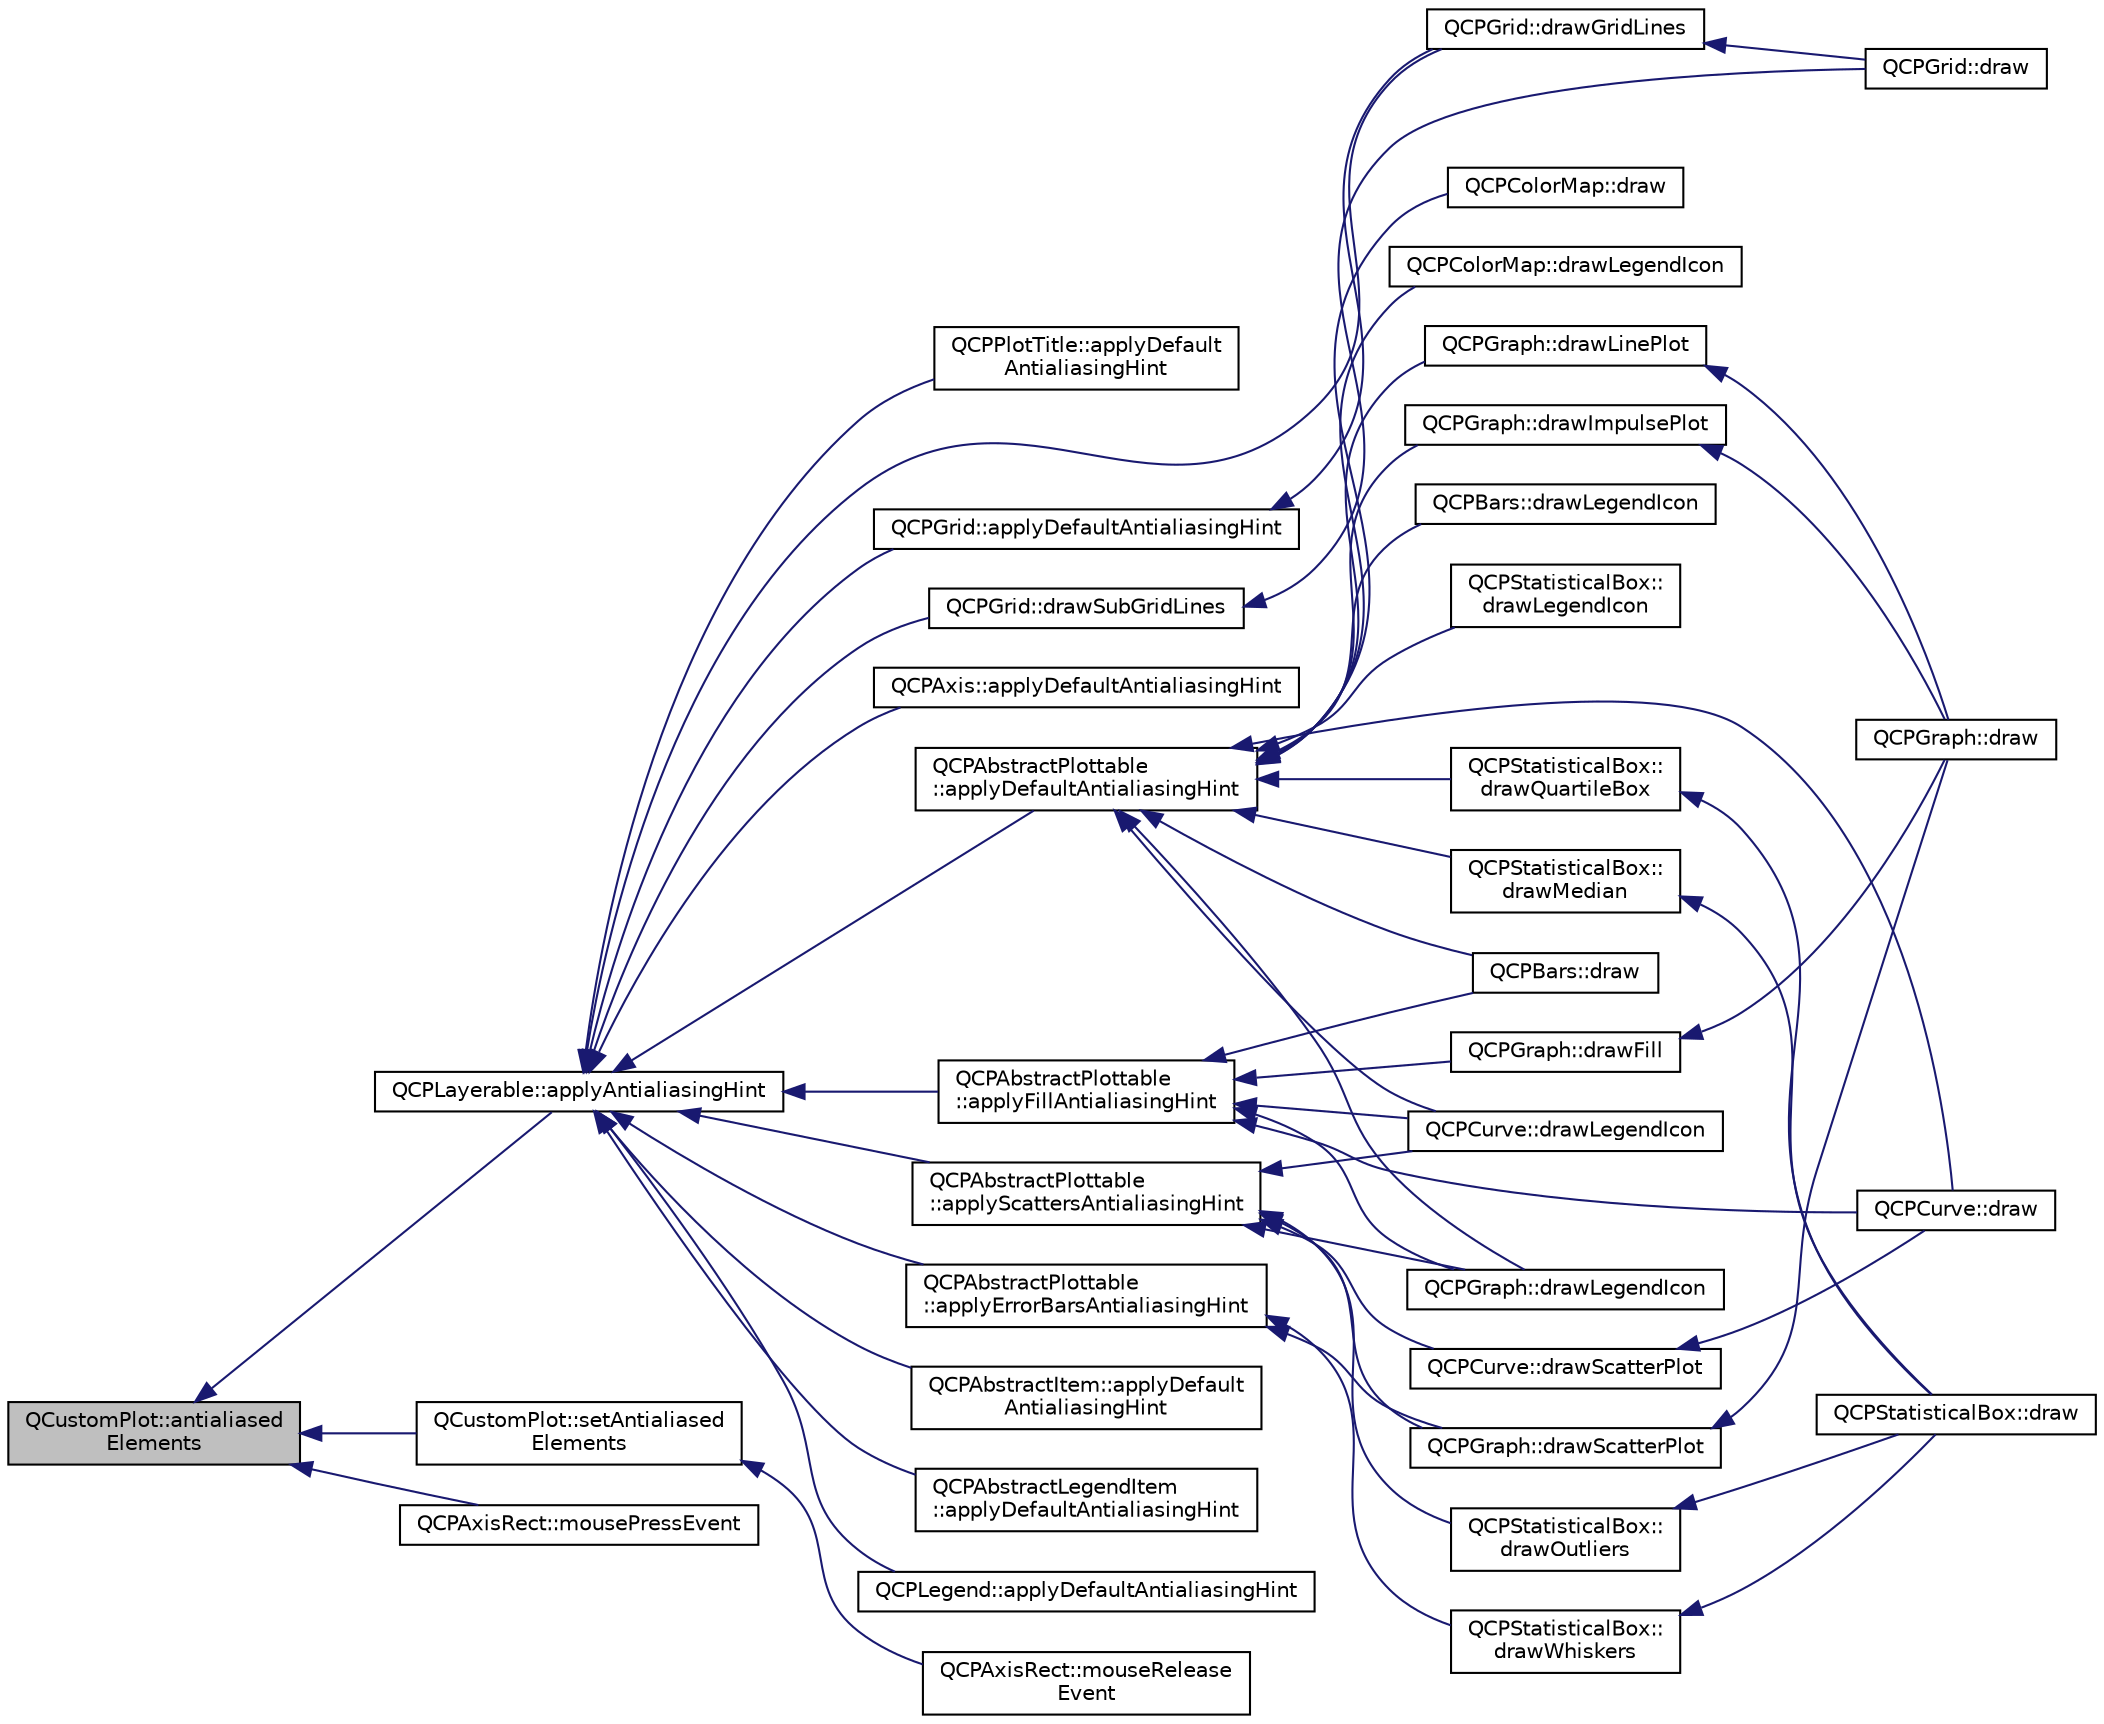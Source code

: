 digraph "QCustomPlot::antialiasedElements"
{
  edge [fontname="Helvetica",fontsize="10",labelfontname="Helvetica",labelfontsize="10"];
  node [fontname="Helvetica",fontsize="10",shape=record];
  rankdir="LR";
  Node124 [label="QCustomPlot::antialiased\lElements",height=0.2,width=0.4,color="black", fillcolor="grey75", style="filled", fontcolor="black"];
  Node124 -> Node125 [dir="back",color="midnightblue",fontsize="10",style="solid",fontname="Helvetica"];
  Node125 [label="QCPLayerable::applyAntialiasingHint",height=0.2,width=0.4,color="black", fillcolor="white", style="filled",URL="$d6/d4d/class_q_c_p_layerable.html#acb663e375d2d36dc5c55021ee5a2119b"];
  Node125 -> Node126 [dir="back",color="midnightblue",fontsize="10",style="solid",fontname="Helvetica"];
  Node126 [label="QCPGrid::applyDefaultAntialiasingHint",height=0.2,width=0.4,color="black", fillcolor="white", style="filled",URL="$d2/ddb/class_q_c_p_grid.html#ac5d2c0a3b6212ce1c2c19f5a6df586e5"];
  Node126 -> Node127 [dir="back",color="midnightblue",fontsize="10",style="solid",fontname="Helvetica"];
  Node127 [label="QCPGrid::drawGridLines",height=0.2,width=0.4,color="black", fillcolor="white", style="filled",URL="$d2/ddb/class_q_c_p_grid.html#aee4e95d54acabbe298d6dda0dd86c0a4"];
  Node127 -> Node128 [dir="back",color="midnightblue",fontsize="10",style="solid",fontname="Helvetica"];
  Node128 [label="QCPGrid::draw",height=0.2,width=0.4,color="black", fillcolor="white", style="filled",URL="$d2/ddb/class_q_c_p_grid.html#ad009c23f96078616aa4f66a750974b23"];
  Node125 -> Node127 [dir="back",color="midnightblue",fontsize="10",style="solid",fontname="Helvetica"];
  Node125 -> Node129 [dir="back",color="midnightblue",fontsize="10",style="solid",fontname="Helvetica"];
  Node129 [label="QCPGrid::drawSubGridLines",height=0.2,width=0.4,color="black", fillcolor="white", style="filled",URL="$d2/ddb/class_q_c_p_grid.html#a751ce8aef815bcc9193432a30c8b6b6e"];
  Node129 -> Node128 [dir="back",color="midnightblue",fontsize="10",style="solid",fontname="Helvetica"];
  Node125 -> Node130 [dir="back",color="midnightblue",fontsize="10",style="solid",fontname="Helvetica"];
  Node130 [label="QCPAxis::applyDefaultAntialiasingHint",height=0.2,width=0.4,color="black", fillcolor="white", style="filled",URL="$d2/deb/class_q_c_p_axis.html#a427f3de3369a8691ffece384437f0c7a"];
  Node125 -> Node131 [dir="back",color="midnightblue",fontsize="10",style="solid",fontname="Helvetica"];
  Node131 [label="QCPAbstractPlottable\l::applyDefaultAntialiasingHint",height=0.2,width=0.4,color="black", fillcolor="white", style="filled",URL="$d4/d89/class_q_c_p_abstract_plottable.html#a59a80773c5cefc05a0646ac8e1149ed5"];
  Node131 -> Node132 [dir="back",color="midnightblue",fontsize="10",style="solid",fontname="Helvetica"];
  Node132 [label="QCPGraph::drawLegendIcon",height=0.2,width=0.4,color="black", fillcolor="white", style="filled",URL="$d2/d4c/class_q_c_p_graph.html#ae962caca309faae29ce0988d0d0eff4b"];
  Node131 -> Node133 [dir="back",color="midnightblue",fontsize="10",style="solid",fontname="Helvetica"];
  Node133 [label="QCPGraph::drawLinePlot",height=0.2,width=0.4,color="black", fillcolor="white", style="filled",URL="$d2/d4c/class_q_c_p_graph.html#af460db06d4d6466806721fe101f512e3"];
  Node133 -> Node134 [dir="back",color="midnightblue",fontsize="10",style="solid",fontname="Helvetica"];
  Node134 [label="QCPGraph::draw",height=0.2,width=0.4,color="black", fillcolor="white", style="filled",URL="$d2/d4c/class_q_c_p_graph.html#a659218cc62c2a7786213d9dd429c1c8d"];
  Node131 -> Node135 [dir="back",color="midnightblue",fontsize="10",style="solid",fontname="Helvetica"];
  Node135 [label="QCPGraph::drawImpulsePlot",height=0.2,width=0.4,color="black", fillcolor="white", style="filled",URL="$d2/d4c/class_q_c_p_graph.html#ac62c84f51d85b78ee583455b8c37ba56"];
  Node135 -> Node134 [dir="back",color="midnightblue",fontsize="10",style="solid",fontname="Helvetica"];
  Node131 -> Node136 [dir="back",color="midnightblue",fontsize="10",style="solid",fontname="Helvetica"];
  Node136 [label="QCPCurve::draw",height=0.2,width=0.4,color="black", fillcolor="white", style="filled",URL="$d6/d30/class_q_c_p_curve.html#a2361302d2fc6ec669849bd3bca00c4b2"];
  Node131 -> Node137 [dir="back",color="midnightblue",fontsize="10",style="solid",fontname="Helvetica"];
  Node137 [label="QCPCurve::drawLegendIcon",height=0.2,width=0.4,color="black", fillcolor="white", style="filled",URL="$d6/d30/class_q_c_p_curve.html#acccc86e9f496bb0392529f59f3a69dbc"];
  Node131 -> Node138 [dir="back",color="midnightblue",fontsize="10",style="solid",fontname="Helvetica"];
  Node138 [label="QCPBars::draw",height=0.2,width=0.4,color="black", fillcolor="white", style="filled",URL="$d9/d56/class_q_c_p_bars.html#a42b894e34dac799f90ff3700706b31df"];
  Node131 -> Node139 [dir="back",color="midnightblue",fontsize="10",style="solid",fontname="Helvetica"];
  Node139 [label="QCPBars::drawLegendIcon",height=0.2,width=0.4,color="black", fillcolor="white", style="filled",URL="$d9/d56/class_q_c_p_bars.html#ad466f06b0fa561b6e12c92fdb8fa3c7f"];
  Node131 -> Node140 [dir="back",color="midnightblue",fontsize="10",style="solid",fontname="Helvetica"];
  Node140 [label="QCPStatisticalBox::\ldrawLegendIcon",height=0.2,width=0.4,color="black", fillcolor="white", style="filled",URL="$de/d8d/class_q_c_p_statistical_box.html#a41c6193fd24f5c1b6c754e7bcfe3e174"];
  Node131 -> Node141 [dir="back",color="midnightblue",fontsize="10",style="solid",fontname="Helvetica"];
  Node141 [label="QCPStatisticalBox::\ldrawQuartileBox",height=0.2,width=0.4,color="black", fillcolor="white", style="filled",URL="$de/d8d/class_q_c_p_statistical_box.html#a699ede353d6a7207d9fb36dd3aabf348"];
  Node141 -> Node142 [dir="back",color="midnightblue",fontsize="10",style="solid",fontname="Helvetica"];
  Node142 [label="QCPStatisticalBox::draw",height=0.2,width=0.4,color="black", fillcolor="white", style="filled",URL="$de/d8d/class_q_c_p_statistical_box.html#a753b62761217dd6b92f8a29e286a1317"];
  Node131 -> Node143 [dir="back",color="midnightblue",fontsize="10",style="solid",fontname="Helvetica"];
  Node143 [label="QCPStatisticalBox::\ldrawMedian",height=0.2,width=0.4,color="black", fillcolor="white", style="filled",URL="$de/d8d/class_q_c_p_statistical_box.html#a642b90dd4ab5ab6e16188a9230401bcc"];
  Node143 -> Node142 [dir="back",color="midnightblue",fontsize="10",style="solid",fontname="Helvetica"];
  Node131 -> Node144 [dir="back",color="midnightblue",fontsize="10",style="solid",fontname="Helvetica"];
  Node144 [label="QCPColorMap::draw",height=0.2,width=0.4,color="black", fillcolor="white", style="filled",URL="$df/dea/class_q_c_p_color_map.html#a3b0f45a3177be9522d5e9b8cd8ae122d"];
  Node131 -> Node145 [dir="back",color="midnightblue",fontsize="10",style="solid",fontname="Helvetica"];
  Node145 [label="QCPColorMap::drawLegendIcon",height=0.2,width=0.4,color="black", fillcolor="white", style="filled",URL="$df/dea/class_q_c_p_color_map.html#a63584cbf7aa7463e81b58f6e4254423b"];
  Node125 -> Node146 [dir="back",color="midnightblue",fontsize="10",style="solid",fontname="Helvetica"];
  Node146 [label="QCPAbstractPlottable\l::applyFillAntialiasingHint",height=0.2,width=0.4,color="black", fillcolor="white", style="filled",URL="$d4/d89/class_q_c_p_abstract_plottable.html#a8d06a59ea23324cce6330ebf2262c0ed"];
  Node146 -> Node132 [dir="back",color="midnightblue",fontsize="10",style="solid",fontname="Helvetica"];
  Node146 -> Node147 [dir="back",color="midnightblue",fontsize="10",style="solid",fontname="Helvetica"];
  Node147 [label="QCPGraph::drawFill",height=0.2,width=0.4,color="black", fillcolor="white", style="filled",URL="$d2/d4c/class_q_c_p_graph.html#a9e6ce6db9aa7b29fc397c724fcf7b126"];
  Node147 -> Node134 [dir="back",color="midnightblue",fontsize="10",style="solid",fontname="Helvetica"];
  Node146 -> Node136 [dir="back",color="midnightblue",fontsize="10",style="solid",fontname="Helvetica"];
  Node146 -> Node137 [dir="back",color="midnightblue",fontsize="10",style="solid",fontname="Helvetica"];
  Node146 -> Node138 [dir="back",color="midnightblue",fontsize="10",style="solid",fontname="Helvetica"];
  Node125 -> Node148 [dir="back",color="midnightblue",fontsize="10",style="solid",fontname="Helvetica"];
  Node148 [label="QCPAbstractPlottable\l::applyScattersAntialiasingHint",height=0.2,width=0.4,color="black", fillcolor="white", style="filled",URL="$d4/d89/class_q_c_p_abstract_plottable.html#ac95f26b15a1e5d9c7bd2c0a46d760fc9"];
  Node148 -> Node132 [dir="back",color="midnightblue",fontsize="10",style="solid",fontname="Helvetica"];
  Node148 -> Node149 [dir="back",color="midnightblue",fontsize="10",style="solid",fontname="Helvetica"];
  Node149 [label="QCPGraph::drawScatterPlot",height=0.2,width=0.4,color="black", fillcolor="white", style="filled",URL="$d2/d4c/class_q_c_p_graph.html#ae1f3edd5eb41aa5782e61673488fd3e0"];
  Node149 -> Node134 [dir="back",color="midnightblue",fontsize="10",style="solid",fontname="Helvetica"];
  Node148 -> Node137 [dir="back",color="midnightblue",fontsize="10",style="solid",fontname="Helvetica"];
  Node148 -> Node150 [dir="back",color="midnightblue",fontsize="10",style="solid",fontname="Helvetica"];
  Node150 [label="QCPCurve::drawScatterPlot",height=0.2,width=0.4,color="black", fillcolor="white", style="filled",URL="$d6/d30/class_q_c_p_curve.html#a00d17c020796ac84c84f881201c2ed10"];
  Node150 -> Node136 [dir="back",color="midnightblue",fontsize="10",style="solid",fontname="Helvetica"];
  Node148 -> Node151 [dir="back",color="midnightblue",fontsize="10",style="solid",fontname="Helvetica"];
  Node151 [label="QCPStatisticalBox::\ldrawOutliers",height=0.2,width=0.4,color="black", fillcolor="white", style="filled",URL="$de/d8d/class_q_c_p_statistical_box.html#a8550e16af27b4e05d92bb337fb34324f"];
  Node151 -> Node142 [dir="back",color="midnightblue",fontsize="10",style="solid",fontname="Helvetica"];
  Node125 -> Node152 [dir="back",color="midnightblue",fontsize="10",style="solid",fontname="Helvetica"];
  Node152 [label="QCPAbstractPlottable\l::applyErrorBarsAntialiasingHint",height=0.2,width=0.4,color="black", fillcolor="white", style="filled",URL="$d4/d89/class_q_c_p_abstract_plottable.html#a0889abc8dbfd357053f40bfafff8bf7d"];
  Node152 -> Node149 [dir="back",color="midnightblue",fontsize="10",style="solid",fontname="Helvetica"];
  Node152 -> Node153 [dir="back",color="midnightblue",fontsize="10",style="solid",fontname="Helvetica"];
  Node153 [label="QCPStatisticalBox::\ldrawWhiskers",height=0.2,width=0.4,color="black", fillcolor="white", style="filled",URL="$de/d8d/class_q_c_p_statistical_box.html#ae64401aa18b9c45d4d33f9b46cf4bbd0"];
  Node153 -> Node142 [dir="back",color="midnightblue",fontsize="10",style="solid",fontname="Helvetica"];
  Node125 -> Node154 [dir="back",color="midnightblue",fontsize="10",style="solid",fontname="Helvetica"];
  Node154 [label="QCPAbstractItem::applyDefault\lAntialiasingHint",height=0.2,width=0.4,color="black", fillcolor="white", style="filled",URL="$da/d6a/class_q_c_p_abstract_item.html#a82a408b38a93be750b934fe847a018cb"];
  Node125 -> Node155 [dir="back",color="midnightblue",fontsize="10",style="solid",fontname="Helvetica"];
  Node155 [label="QCPAbstractLegendItem\l::applyDefaultAntialiasingHint",height=0.2,width=0.4,color="black", fillcolor="white", style="filled",URL="$d9/d2f/class_q_c_p_abstract_legend_item.html#a8e69a5e58a526ba0cb2c7619e7ba4da9"];
  Node125 -> Node156 [dir="back",color="midnightblue",fontsize="10",style="solid",fontname="Helvetica"];
  Node156 [label="QCPLegend::applyDefaultAntialiasingHint",height=0.2,width=0.4,color="black", fillcolor="white", style="filled",URL="$d9/db1/class_q_c_p_legend.html#a1aea4fc7cdde130a58d0d225440cdbbb"];
  Node125 -> Node157 [dir="back",color="midnightblue",fontsize="10",style="solid",fontname="Helvetica"];
  Node157 [label="QCPPlotTitle::applyDefault\lAntialiasingHint",height=0.2,width=0.4,color="black", fillcolor="white", style="filled",URL="$da/de4/class_q_c_p_plot_title.html#ae225a89ab1f62e8a364e01f12c13c4d3"];
  Node124 -> Node158 [dir="back",color="midnightblue",fontsize="10",style="solid",fontname="Helvetica"];
  Node158 [label="QCustomPlot::setAntialiased\lElements",height=0.2,width=0.4,color="black", fillcolor="white", style="filled",URL="$dd/d9b/class_q_custom_plot.html#af6f91e5eab1be85f67c556e98c3745e8"];
  Node158 -> Node159 [dir="back",color="midnightblue",fontsize="10",style="solid",fontname="Helvetica"];
  Node159 [label="QCPAxisRect::mouseRelease\lEvent",height=0.2,width=0.4,color="black", fillcolor="white", style="filled",URL="$d8/dad/class_q_c_p_axis_rect.html#adf6c99780cea55ab39459a6eaad3a94a"];
  Node124 -> Node160 [dir="back",color="midnightblue",fontsize="10",style="solid",fontname="Helvetica"];
  Node160 [label="QCPAxisRect::mousePressEvent",height=0.2,width=0.4,color="black", fillcolor="white", style="filled",URL="$d8/dad/class_q_c_p_axis_rect.html#a77501dbeccdac7256f7979b05077c04e"];
}
